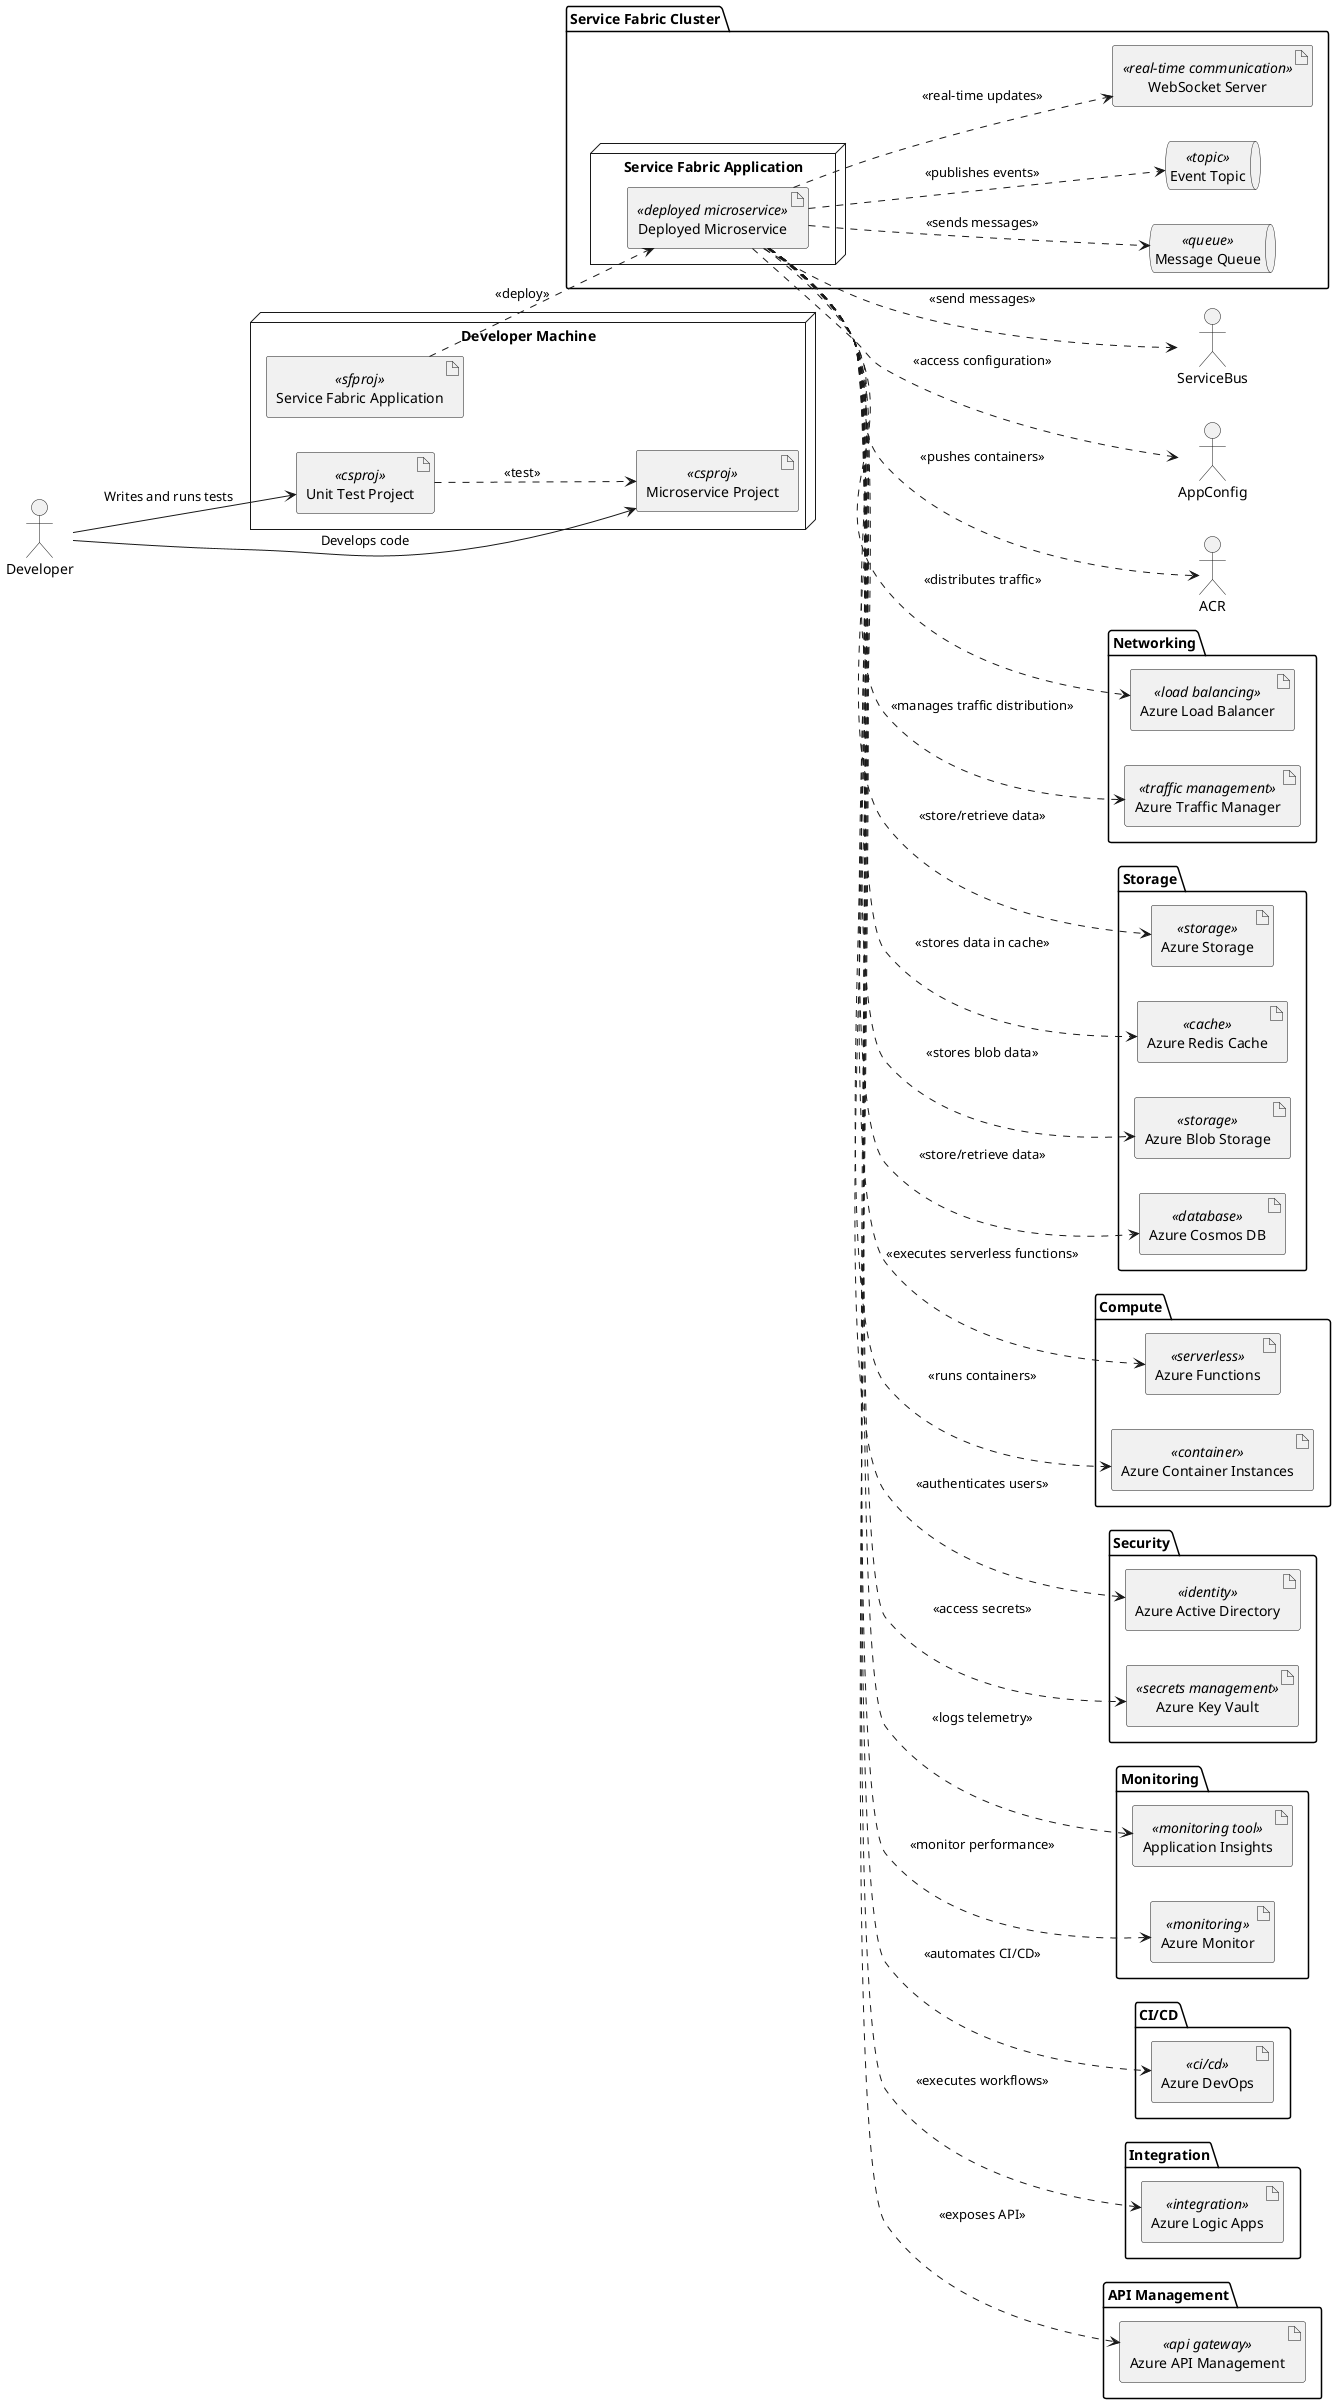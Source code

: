 @startuml

left to right direction

actor Developer

node "Developer Machine" {
    artifact "Unit Test Project" <<csproj>> as UnitTest
    artifact "Microservice Project" <<csproj>> as Microservice
    artifact "Service Fabric Application" <<sfproj>> as SFApp
}

package "Service Fabric Cluster" {
    node "Service Fabric Application" {
        artifact "Deployed Microservice" <<deployed microservice>> as DeployedMicroservice
    }

    queue "Message Queue" <<queue>> as MessageQueue
    queue "Event Topic" <<topic>> as EventTopic
    artifact "WebSocket Server" <<real-time communication>> as WebSocketServer
}

package "Networking" {
    artifact "Azure Load Balancer" <<load balancing>> as LoadBalancer
    artifact "Azure Traffic Manager" <<traffic management>> as TrafficManager
}

package "Storage" {
    artifact "Azure Storage" <<storage>> as AzureStorage
    artifact "Azure Redis Cache" <<cache>> as RedisCache
    artifact "Azure Blob Storage" <<storage>> as BlobStorage
    artifact "Azure Cosmos DB" <<database>> as CosmosDB
}

package "Compute" {
    artifact "Azure Functions" <<serverless>> as AzureFunctions
    artifact "Azure Container Instances" <<container>> as ContainerInstances
}

package "Security" {
    artifact "Azure Active Directory" <<identity>> as AAD
    artifact "Azure Key Vault" <<secrets management>> as KeyVault
}

package "Monitoring" {
    artifact "Application Insights" <<monitoring tool>> as AppInsights
    artifact "Azure Monitor" <<monitoring>> as AzureMonitor
}

package "CI/CD" {
    artifact "Azure DevOps" <<ci/cd>> as DevOps
}

package "Integration" {
    artifact "Azure Logic Apps" <<integration>> as LogicApps
}

package "API Management" {
    artifact "Azure API Management" <<api gateway>> as APIM
}

Developer --> UnitTest : Writes and runs tests
Developer --> Microservice : Develops code

UnitTest ..> Microservice : <<test>>
SFApp ..> DeployedMicroservice : <<deploy>>

DeployedMicroservice ..> MessageQueue : <<sends messages>>
DeployedMicroservice ..> EventTopic : <<publishes events>>
DeployedMicroservice ..> WebSocketServer : <<real-time updates>>
DeployedMicroservice ..> AppInsights : <<logs telemetry>>
DeployedMicroservice ..> KeyVault : <<access secrets>>
DeployedMicroservice ..> AzureStorage : <<store/retrieve data>>
DeployedMicroservice ..> ServiceBus : <<send messages>>
DeployedMicroservice ..> AzureMonitor : <<monitor performance>>
DeployedMicroservice ..> AppConfig : <<access configuration>>
DeployedMicroservice ..> CosmosDB : <<store/retrieve data>>
DeployedMicroservice ..> APIM : <<exposes API>>
DeployedMicroservice ..> AzureFunctions : <<executes serverless functions>>
DeployedMicroservice ..> LoadBalancer : <<distributes traffic>>
DeployedMicroservice ..> AAD : <<authenticates users>>
DeployedMicroservice ..> RedisCache : <<stores data in cache>>
DeployedMicroservice ..> TrafficManager : <<manages traffic distribution>>
DeployedMicroservice ..> ACR : <<pushes containers>>
DeployedMicroservice ..> LogicApps : <<executes workflows>>
DeployedMicroservice ..> ContainerInstances : <<runs containers>>
DeployedMicroservice ..> DevOps : <<automates CI/CD>>
DeployedMicroservice ..> BlobStorage : <<stores blob data>>

@enduml
